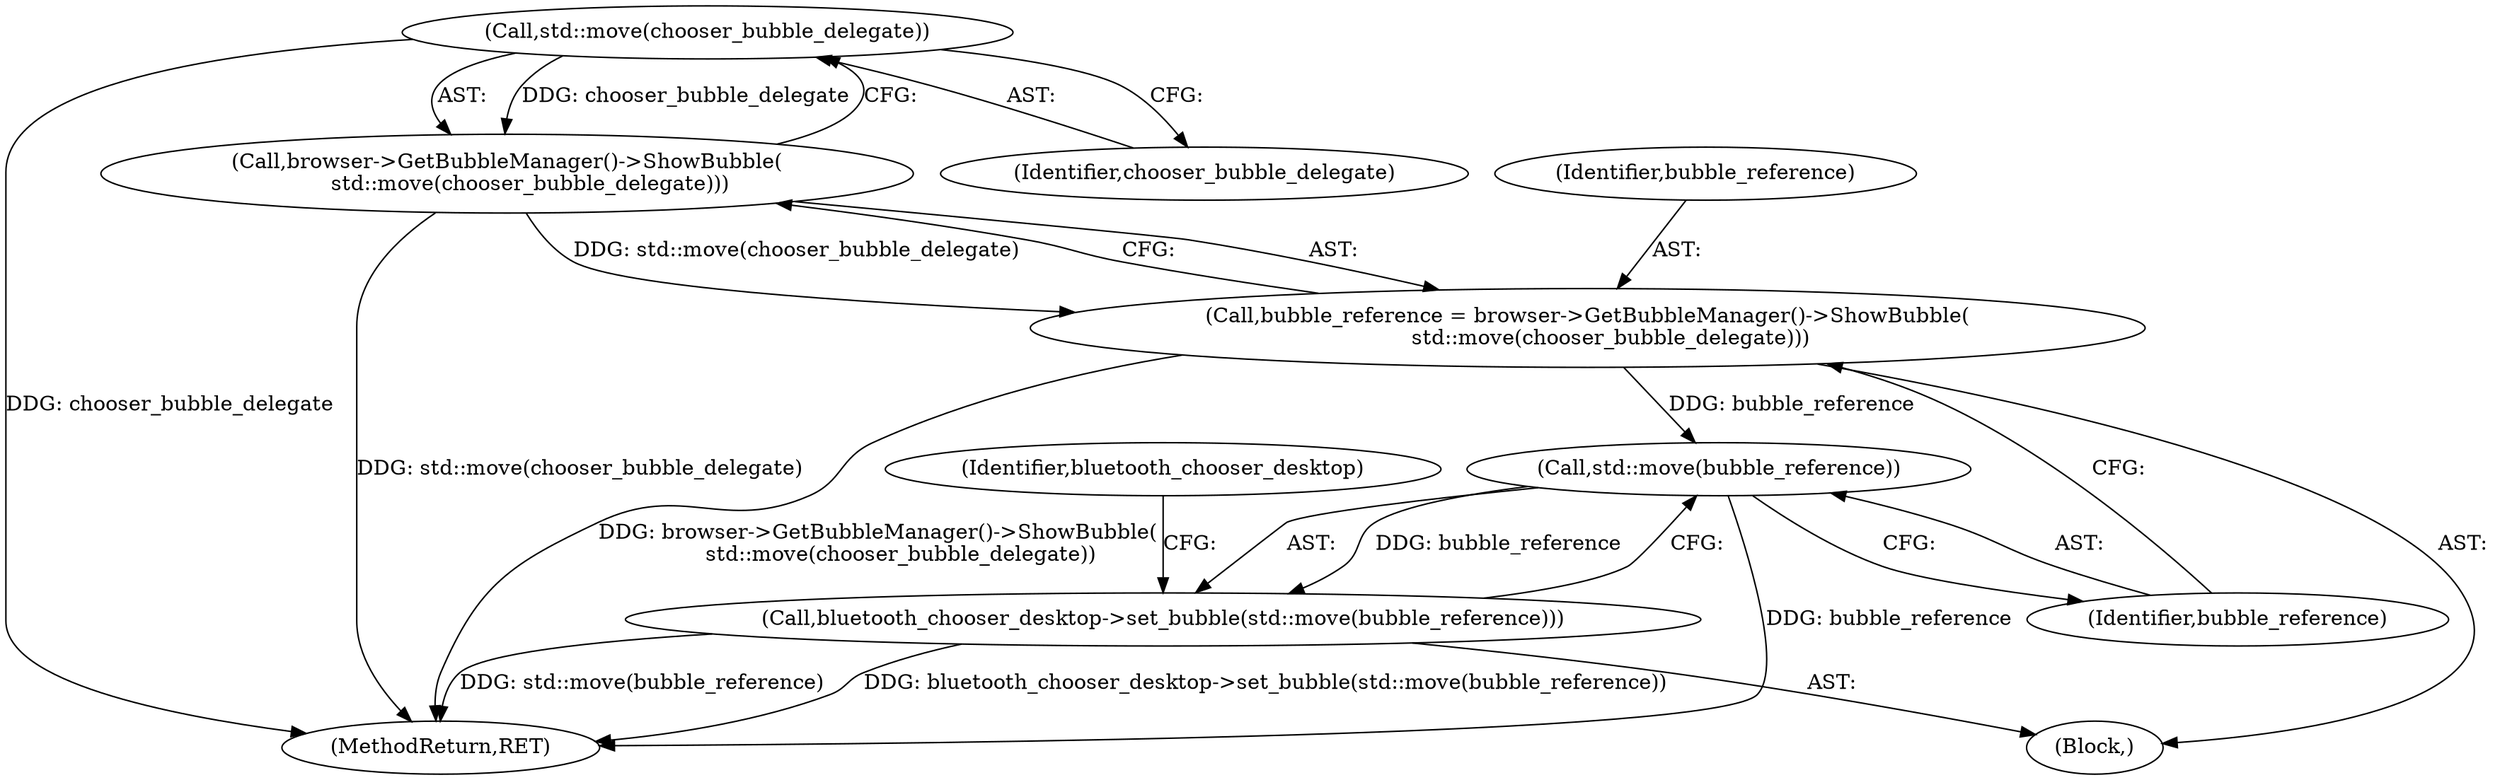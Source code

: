 digraph "0_Chrome_2c6ce192cb3fb7bfbc3f3f862926dcb65c3891b4_0@API" {
"1000117" [label="(Call,std::move(chooser_bubble_delegate))"];
"1000116" [label="(Call,browser->GetBubbleManager()->ShowBubble(\n       std::move(chooser_bubble_delegate)))"];
"1000114" [label="(Call,bubble_reference = browser->GetBubbleManager()->ShowBubble(\n       std::move(chooser_bubble_delegate)))"];
"1000120" [label="(Call,std::move(bubble_reference))"];
"1000119" [label="(Call,bluetooth_chooser_desktop->set_bubble(std::move(bubble_reference)))"];
"1000116" [label="(Call,browser->GetBubbleManager()->ShowBubble(\n       std::move(chooser_bubble_delegate)))"];
"1000125" [label="(MethodReturn,RET)"];
"1000117" [label="(Call,std::move(chooser_bubble_delegate))"];
"1000115" [label="(Identifier,bubble_reference)"];
"1000124" [label="(Identifier,bluetooth_chooser_desktop)"];
"1000119" [label="(Call,bluetooth_chooser_desktop->set_bubble(std::move(bubble_reference)))"];
"1000114" [label="(Call,bubble_reference = browser->GetBubbleManager()->ShowBubble(\n       std::move(chooser_bubble_delegate)))"];
"1000103" [label="(Block,)"];
"1000121" [label="(Identifier,bubble_reference)"];
"1000120" [label="(Call,std::move(bubble_reference))"];
"1000118" [label="(Identifier,chooser_bubble_delegate)"];
"1000117" -> "1000116"  [label="AST: "];
"1000117" -> "1000118"  [label="CFG: "];
"1000118" -> "1000117"  [label="AST: "];
"1000116" -> "1000117"  [label="CFG: "];
"1000117" -> "1000125"  [label="DDG: chooser_bubble_delegate"];
"1000117" -> "1000116"  [label="DDG: chooser_bubble_delegate"];
"1000116" -> "1000114"  [label="AST: "];
"1000114" -> "1000116"  [label="CFG: "];
"1000116" -> "1000125"  [label="DDG: std::move(chooser_bubble_delegate)"];
"1000116" -> "1000114"  [label="DDG: std::move(chooser_bubble_delegate)"];
"1000114" -> "1000103"  [label="AST: "];
"1000115" -> "1000114"  [label="AST: "];
"1000121" -> "1000114"  [label="CFG: "];
"1000114" -> "1000125"  [label="DDG: browser->GetBubbleManager()->ShowBubble(\n       std::move(chooser_bubble_delegate))"];
"1000114" -> "1000120"  [label="DDG: bubble_reference"];
"1000120" -> "1000119"  [label="AST: "];
"1000120" -> "1000121"  [label="CFG: "];
"1000121" -> "1000120"  [label="AST: "];
"1000119" -> "1000120"  [label="CFG: "];
"1000120" -> "1000125"  [label="DDG: bubble_reference"];
"1000120" -> "1000119"  [label="DDG: bubble_reference"];
"1000119" -> "1000103"  [label="AST: "];
"1000124" -> "1000119"  [label="CFG: "];
"1000119" -> "1000125"  [label="DDG: bluetooth_chooser_desktop->set_bubble(std::move(bubble_reference))"];
"1000119" -> "1000125"  [label="DDG: std::move(bubble_reference)"];
}
